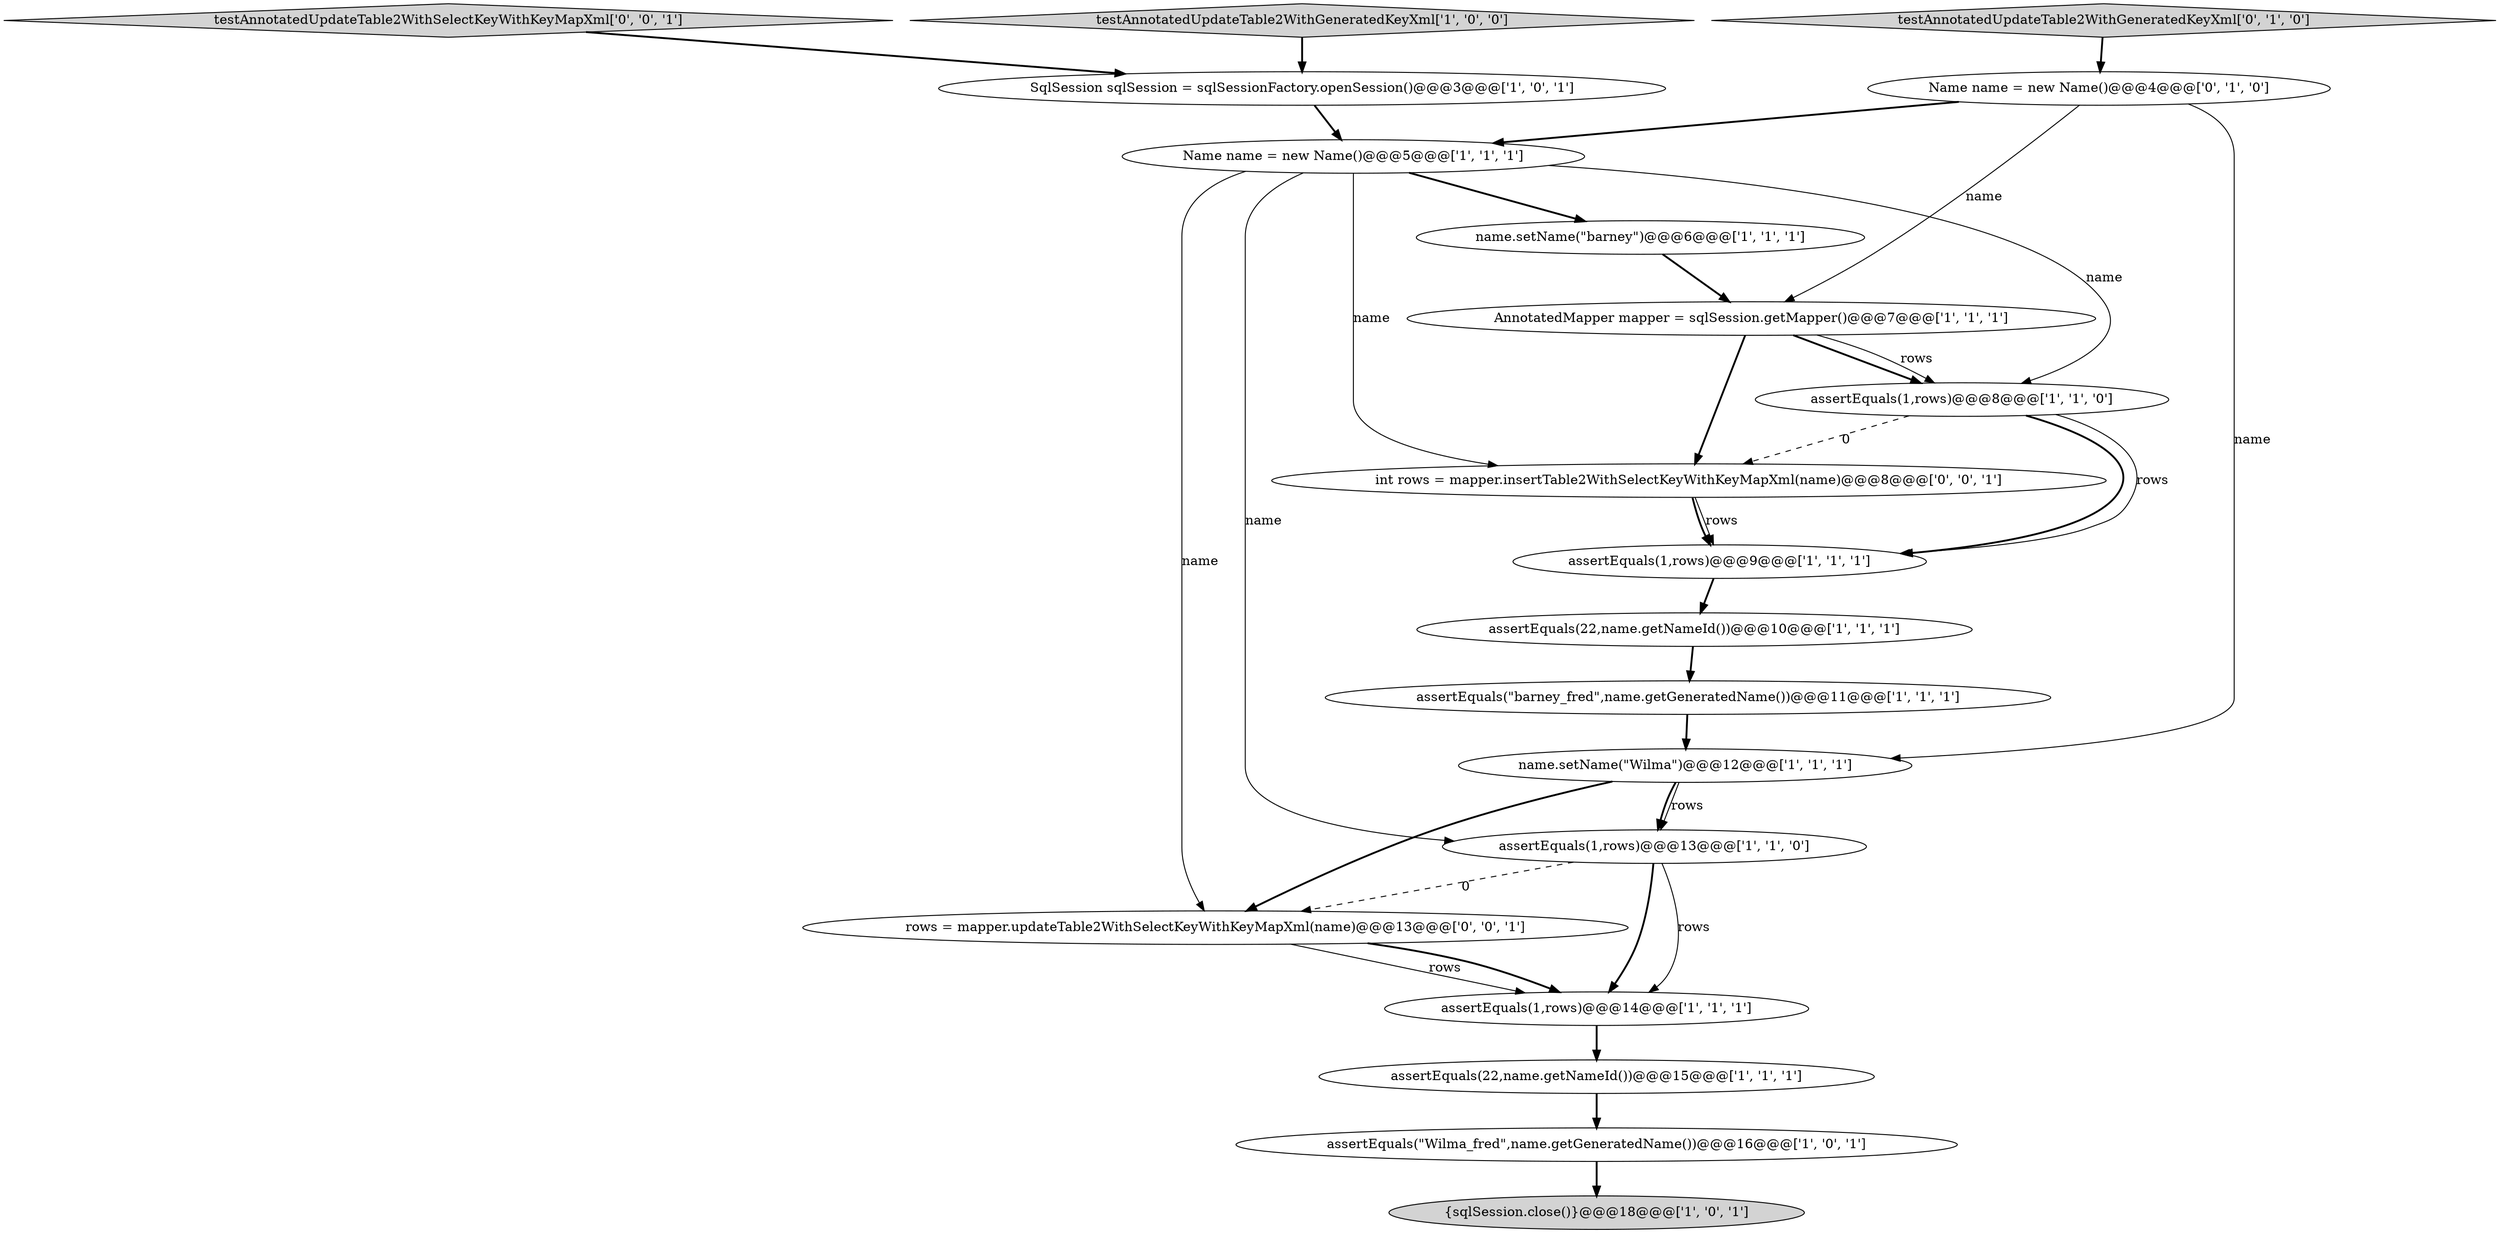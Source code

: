 digraph {
1 [style = filled, label = "assertEquals(\"Wilma_fred\",name.getGeneratedName())@@@16@@@['1', '0', '1']", fillcolor = white, shape = ellipse image = "AAA0AAABBB1BBB"];
5 [style = filled, label = "assertEquals(1,rows)@@@8@@@['1', '1', '0']", fillcolor = white, shape = ellipse image = "AAA0AAABBB1BBB"];
2 [style = filled, label = "assertEquals(1,rows)@@@13@@@['1', '1', '0']", fillcolor = white, shape = ellipse image = "AAA0AAABBB1BBB"];
11 [style = filled, label = "assertEquals(\"barney_fred\",name.getGeneratedName())@@@11@@@['1', '1', '1']", fillcolor = white, shape = ellipse image = "AAA0AAABBB1BBB"];
13 [style = filled, label = "Name name = new Name()@@@5@@@['1', '1', '1']", fillcolor = white, shape = ellipse image = "AAA0AAABBB1BBB"];
17 [style = filled, label = "int rows = mapper.insertTable2WithSelectKeyWithKeyMapXml(name)@@@8@@@['0', '0', '1']", fillcolor = white, shape = ellipse image = "AAA0AAABBB3BBB"];
18 [style = filled, label = "testAnnotatedUpdateTable2WithSelectKeyWithKeyMapXml['0', '0', '1']", fillcolor = lightgray, shape = diamond image = "AAA0AAABBB3BBB"];
7 [style = filled, label = "name.setName(\"Wilma\")@@@12@@@['1', '1', '1']", fillcolor = white, shape = ellipse image = "AAA0AAABBB1BBB"];
19 [style = filled, label = "rows = mapper.updateTable2WithSelectKeyWithKeyMapXml(name)@@@13@@@['0', '0', '1']", fillcolor = white, shape = ellipse image = "AAA0AAABBB3BBB"];
14 [style = filled, label = "assertEquals(22,name.getNameId())@@@15@@@['1', '1', '1']", fillcolor = white, shape = ellipse image = "AAA0AAABBB1BBB"];
8 [style = filled, label = "{sqlSession.close()}@@@18@@@['1', '0', '1']", fillcolor = lightgray, shape = ellipse image = "AAA0AAABBB1BBB"];
6 [style = filled, label = "assertEquals(22,name.getNameId())@@@10@@@['1', '1', '1']", fillcolor = white, shape = ellipse image = "AAA0AAABBB1BBB"];
0 [style = filled, label = "assertEquals(1,rows)@@@14@@@['1', '1', '1']", fillcolor = white, shape = ellipse image = "AAA0AAABBB1BBB"];
12 [style = filled, label = "AnnotatedMapper mapper = sqlSession.getMapper()@@@7@@@['1', '1', '1']", fillcolor = white, shape = ellipse image = "AAA0AAABBB1BBB"];
3 [style = filled, label = "name.setName(\"barney\")@@@6@@@['1', '1', '1']", fillcolor = white, shape = ellipse image = "AAA0AAABBB1BBB"];
15 [style = filled, label = "Name name = new Name()@@@4@@@['0', '1', '0']", fillcolor = white, shape = ellipse image = "AAA0AAABBB2BBB"];
9 [style = filled, label = "assertEquals(1,rows)@@@9@@@['1', '1', '1']", fillcolor = white, shape = ellipse image = "AAA0AAABBB1BBB"];
10 [style = filled, label = "SqlSession sqlSession = sqlSessionFactory.openSession()@@@3@@@['1', '0', '1']", fillcolor = white, shape = ellipse image = "AAA0AAABBB1BBB"];
4 [style = filled, label = "testAnnotatedUpdateTable2WithGeneratedKeyXml['1', '0', '0']", fillcolor = lightgray, shape = diamond image = "AAA0AAABBB1BBB"];
16 [style = filled, label = "testAnnotatedUpdateTable2WithGeneratedKeyXml['0', '1', '0']", fillcolor = lightgray, shape = diamond image = "AAA0AAABBB2BBB"];
4->10 [style = bold, label=""];
16->15 [style = bold, label=""];
15->12 [style = solid, label="name"];
19->0 [style = solid, label="rows"];
2->0 [style = solid, label="rows"];
15->13 [style = bold, label=""];
2->19 [style = dashed, label="0"];
1->8 [style = bold, label=""];
12->5 [style = bold, label=""];
5->9 [style = bold, label=""];
17->9 [style = bold, label=""];
12->17 [style = bold, label=""];
13->19 [style = solid, label="name"];
3->12 [style = bold, label=""];
14->1 [style = bold, label=""];
19->0 [style = bold, label=""];
9->6 [style = bold, label=""];
13->2 [style = solid, label="name"];
0->14 [style = bold, label=""];
2->0 [style = bold, label=""];
5->17 [style = dashed, label="0"];
5->9 [style = solid, label="rows"];
13->3 [style = bold, label=""];
10->13 [style = bold, label=""];
18->10 [style = bold, label=""];
13->17 [style = solid, label="name"];
17->9 [style = solid, label="rows"];
7->2 [style = bold, label=""];
15->7 [style = solid, label="name"];
6->11 [style = bold, label=""];
7->2 [style = solid, label="rows"];
13->5 [style = solid, label="name"];
12->5 [style = solid, label="rows"];
7->19 [style = bold, label=""];
11->7 [style = bold, label=""];
}
